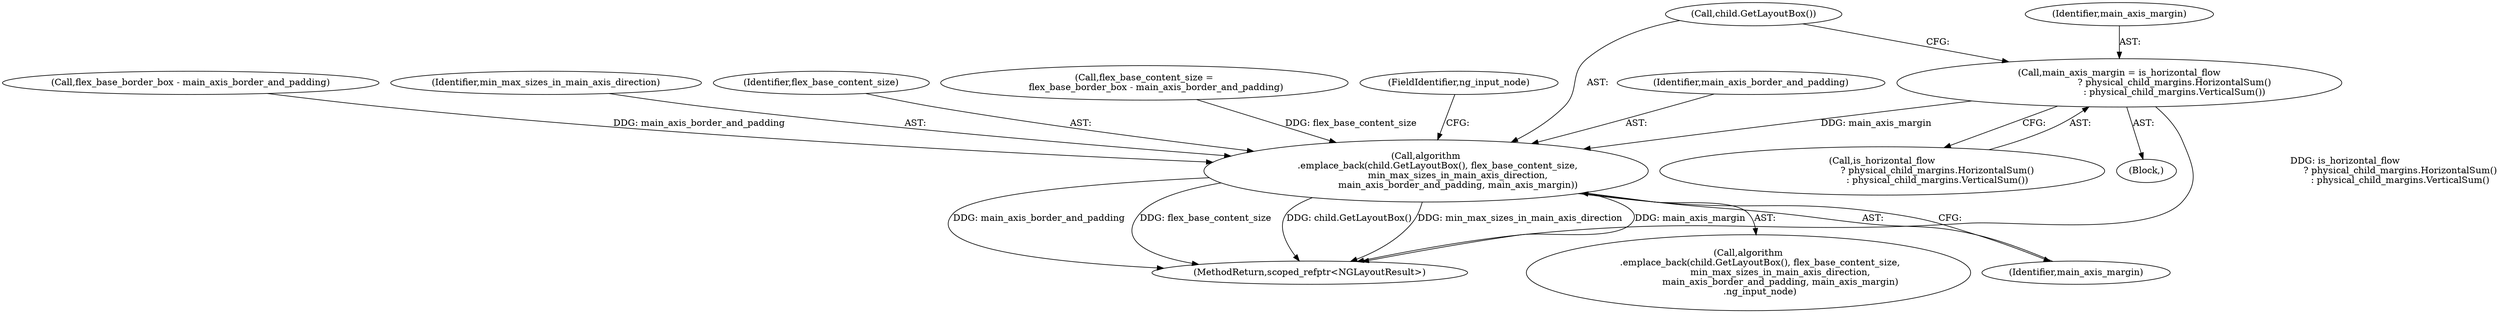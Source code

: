 digraph "0_Chrome_69ec52bd0b32622770a25952386596ccb4ad6434@API" {
"1000296" [label="(Call,main_axis_margin = is_horizontal_flow\n                                      ? physical_child_margins.HorizontalSum()\n                                      : physical_child_margins.VerticalSum())"];
"1000305" [label="(Call,algorithm\n        .emplace_back(child.GetLayoutBox(), flex_base_content_size,\n                      min_max_sizes_in_main_axis_direction,\n                      main_axis_border_and_padding, main_axis_margin))"];
"1000163" [label="(Block,)"];
"1000297" [label="(Identifier,main_axis_margin)"];
"1000309" [label="(Identifier,main_axis_border_and_padding)"];
"1000296" [label="(Call,main_axis_margin = is_horizontal_flow\n                                      ? physical_child_margins.HorizontalSum()\n                                      : physical_child_margins.VerticalSum())"];
"1000286" [label="(Call,flex_base_border_box - main_axis_border_and_padding)"];
"1000304" [label="(Call,algorithm\n        .emplace_back(child.GetLayoutBox(), flex_base_content_size,\n                      min_max_sizes_in_main_axis_direction,\n                      main_axis_border_and_padding, main_axis_margin)\n        .ng_input_node)"];
"1000610" [label="(MethodReturn,scoped_refptr<NGLayoutResult>)"];
"1000308" [label="(Identifier,min_max_sizes_in_main_axis_direction)"];
"1000305" [label="(Call,algorithm\n        .emplace_back(child.GetLayoutBox(), flex_base_content_size,\n                      min_max_sizes_in_main_axis_direction,\n                      main_axis_border_and_padding, main_axis_margin))"];
"1000307" [label="(Identifier,flex_base_content_size)"];
"1000306" [label="(Call,child.GetLayoutBox())"];
"1000284" [label="(Call,flex_base_content_size =\n        flex_base_border_box - main_axis_border_and_padding)"];
"1000311" [label="(FieldIdentifier,ng_input_node)"];
"1000298" [label="(Call,is_horizontal_flow\n                                      ? physical_child_margins.HorizontalSum()\n                                      : physical_child_margins.VerticalSum())"];
"1000310" [label="(Identifier,main_axis_margin)"];
"1000296" -> "1000163"  [label="AST: "];
"1000296" -> "1000298"  [label="CFG: "];
"1000297" -> "1000296"  [label="AST: "];
"1000298" -> "1000296"  [label="AST: "];
"1000306" -> "1000296"  [label="CFG: "];
"1000296" -> "1000610"  [label="DDG: is_horizontal_flow\n                                      ? physical_child_margins.HorizontalSum()\n                                      : physical_child_margins.VerticalSum()"];
"1000296" -> "1000305"  [label="DDG: main_axis_margin"];
"1000305" -> "1000304"  [label="AST: "];
"1000305" -> "1000310"  [label="CFG: "];
"1000306" -> "1000305"  [label="AST: "];
"1000307" -> "1000305"  [label="AST: "];
"1000308" -> "1000305"  [label="AST: "];
"1000309" -> "1000305"  [label="AST: "];
"1000310" -> "1000305"  [label="AST: "];
"1000311" -> "1000305"  [label="CFG: "];
"1000305" -> "1000610"  [label="DDG: main_axis_margin"];
"1000305" -> "1000610"  [label="DDG: main_axis_border_and_padding"];
"1000305" -> "1000610"  [label="DDG: flex_base_content_size"];
"1000305" -> "1000610"  [label="DDG: child.GetLayoutBox()"];
"1000305" -> "1000610"  [label="DDG: min_max_sizes_in_main_axis_direction"];
"1000284" -> "1000305"  [label="DDG: flex_base_content_size"];
"1000286" -> "1000305"  [label="DDG: main_axis_border_and_padding"];
}
